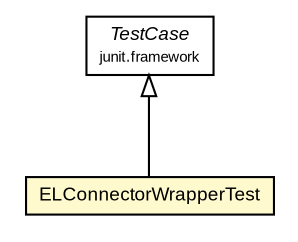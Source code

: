 #!/usr/local/bin/dot
#
# Class diagram 
# Generated by UMLGraph version R5_6 (http://www.umlgraph.org/)
#

digraph G {
	edge [fontname="arial",fontsize=10,labelfontname="arial",labelfontsize=10];
	node [fontname="arial",fontsize=10,shape=plaintext];
	nodesep=0.25;
	ranksep=0.5;
	// org.settings4j.util.ELConnectorWrapperTest
	c603 [label=<<table title="org.settings4j.util.ELConnectorWrapperTest" border="0" cellborder="1" cellspacing="0" cellpadding="2" port="p" bgcolor="lemonChiffon" href="./ELConnectorWrapperTest.html">
		<tr><td><table border="0" cellspacing="0" cellpadding="1">
<tr><td align="center" balign="center"> ELConnectorWrapperTest </td></tr>
		</table></td></tr>
		</table>>, URL="./ELConnectorWrapperTest.html", fontname="arial", fontcolor="black", fontsize=9.0];
	//org.settings4j.util.ELConnectorWrapperTest extends junit.framework.TestCase
	c604:p -> c603:p [dir=back,arrowtail=empty];
	// junit.framework.TestCase
	c604 [label=<<table title="junit.framework.TestCase" border="0" cellborder="1" cellspacing="0" cellpadding="2" port="p" href="http://api.dpml.net/junit/3.8.1/junit/framework/TestCase.html">
		<tr><td><table border="0" cellspacing="0" cellpadding="1">
<tr><td align="center" balign="center"><font face="arial italic"> TestCase </font></td></tr>
<tr><td align="center" balign="center"><font point-size="7.0"> junit.framework </font></td></tr>
		</table></td></tr>
		</table>>, URL="http://api.dpml.net/junit/3.8.1/junit/framework/TestCase.html", fontname="arial", fontcolor="black", fontsize=9.0];
}

